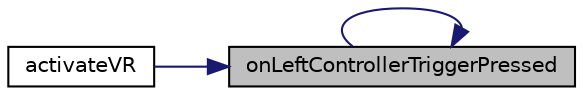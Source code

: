 digraph "onLeftControllerTriggerPressed"
{
 // LATEX_PDF_SIZE
  bgcolor="transparent";
  edge [fontname="Helvetica",fontsize="10",labelfontname="Helvetica",labelfontsize="10"];
  node [fontname="Helvetica",fontsize="10",shape=record];
  rankdir="RL";
  Node1 [label="onLeftControllerTriggerPressed",height=0.2,width=0.4,color="black", fillcolor="grey75", style="filled", fontcolor="black",tooltip=" "];
  Node1 -> Node2 [dir="back",color="midnightblue",fontsize="10",style="solid",fontname="Helvetica"];
  Node2 [label="activateVR",height=0.2,width=0.4,color="black",URL="$class_p_r_i_s_m_1_1_straight_needle_insertion_logic.html#a53c7bee063b281d3ec4fb01c872c0813",tooltip=" "];
  Node1 -> Node1 [dir="back",color="midnightblue",fontsize="10",style="solid",fontname="Helvetica"];
}
